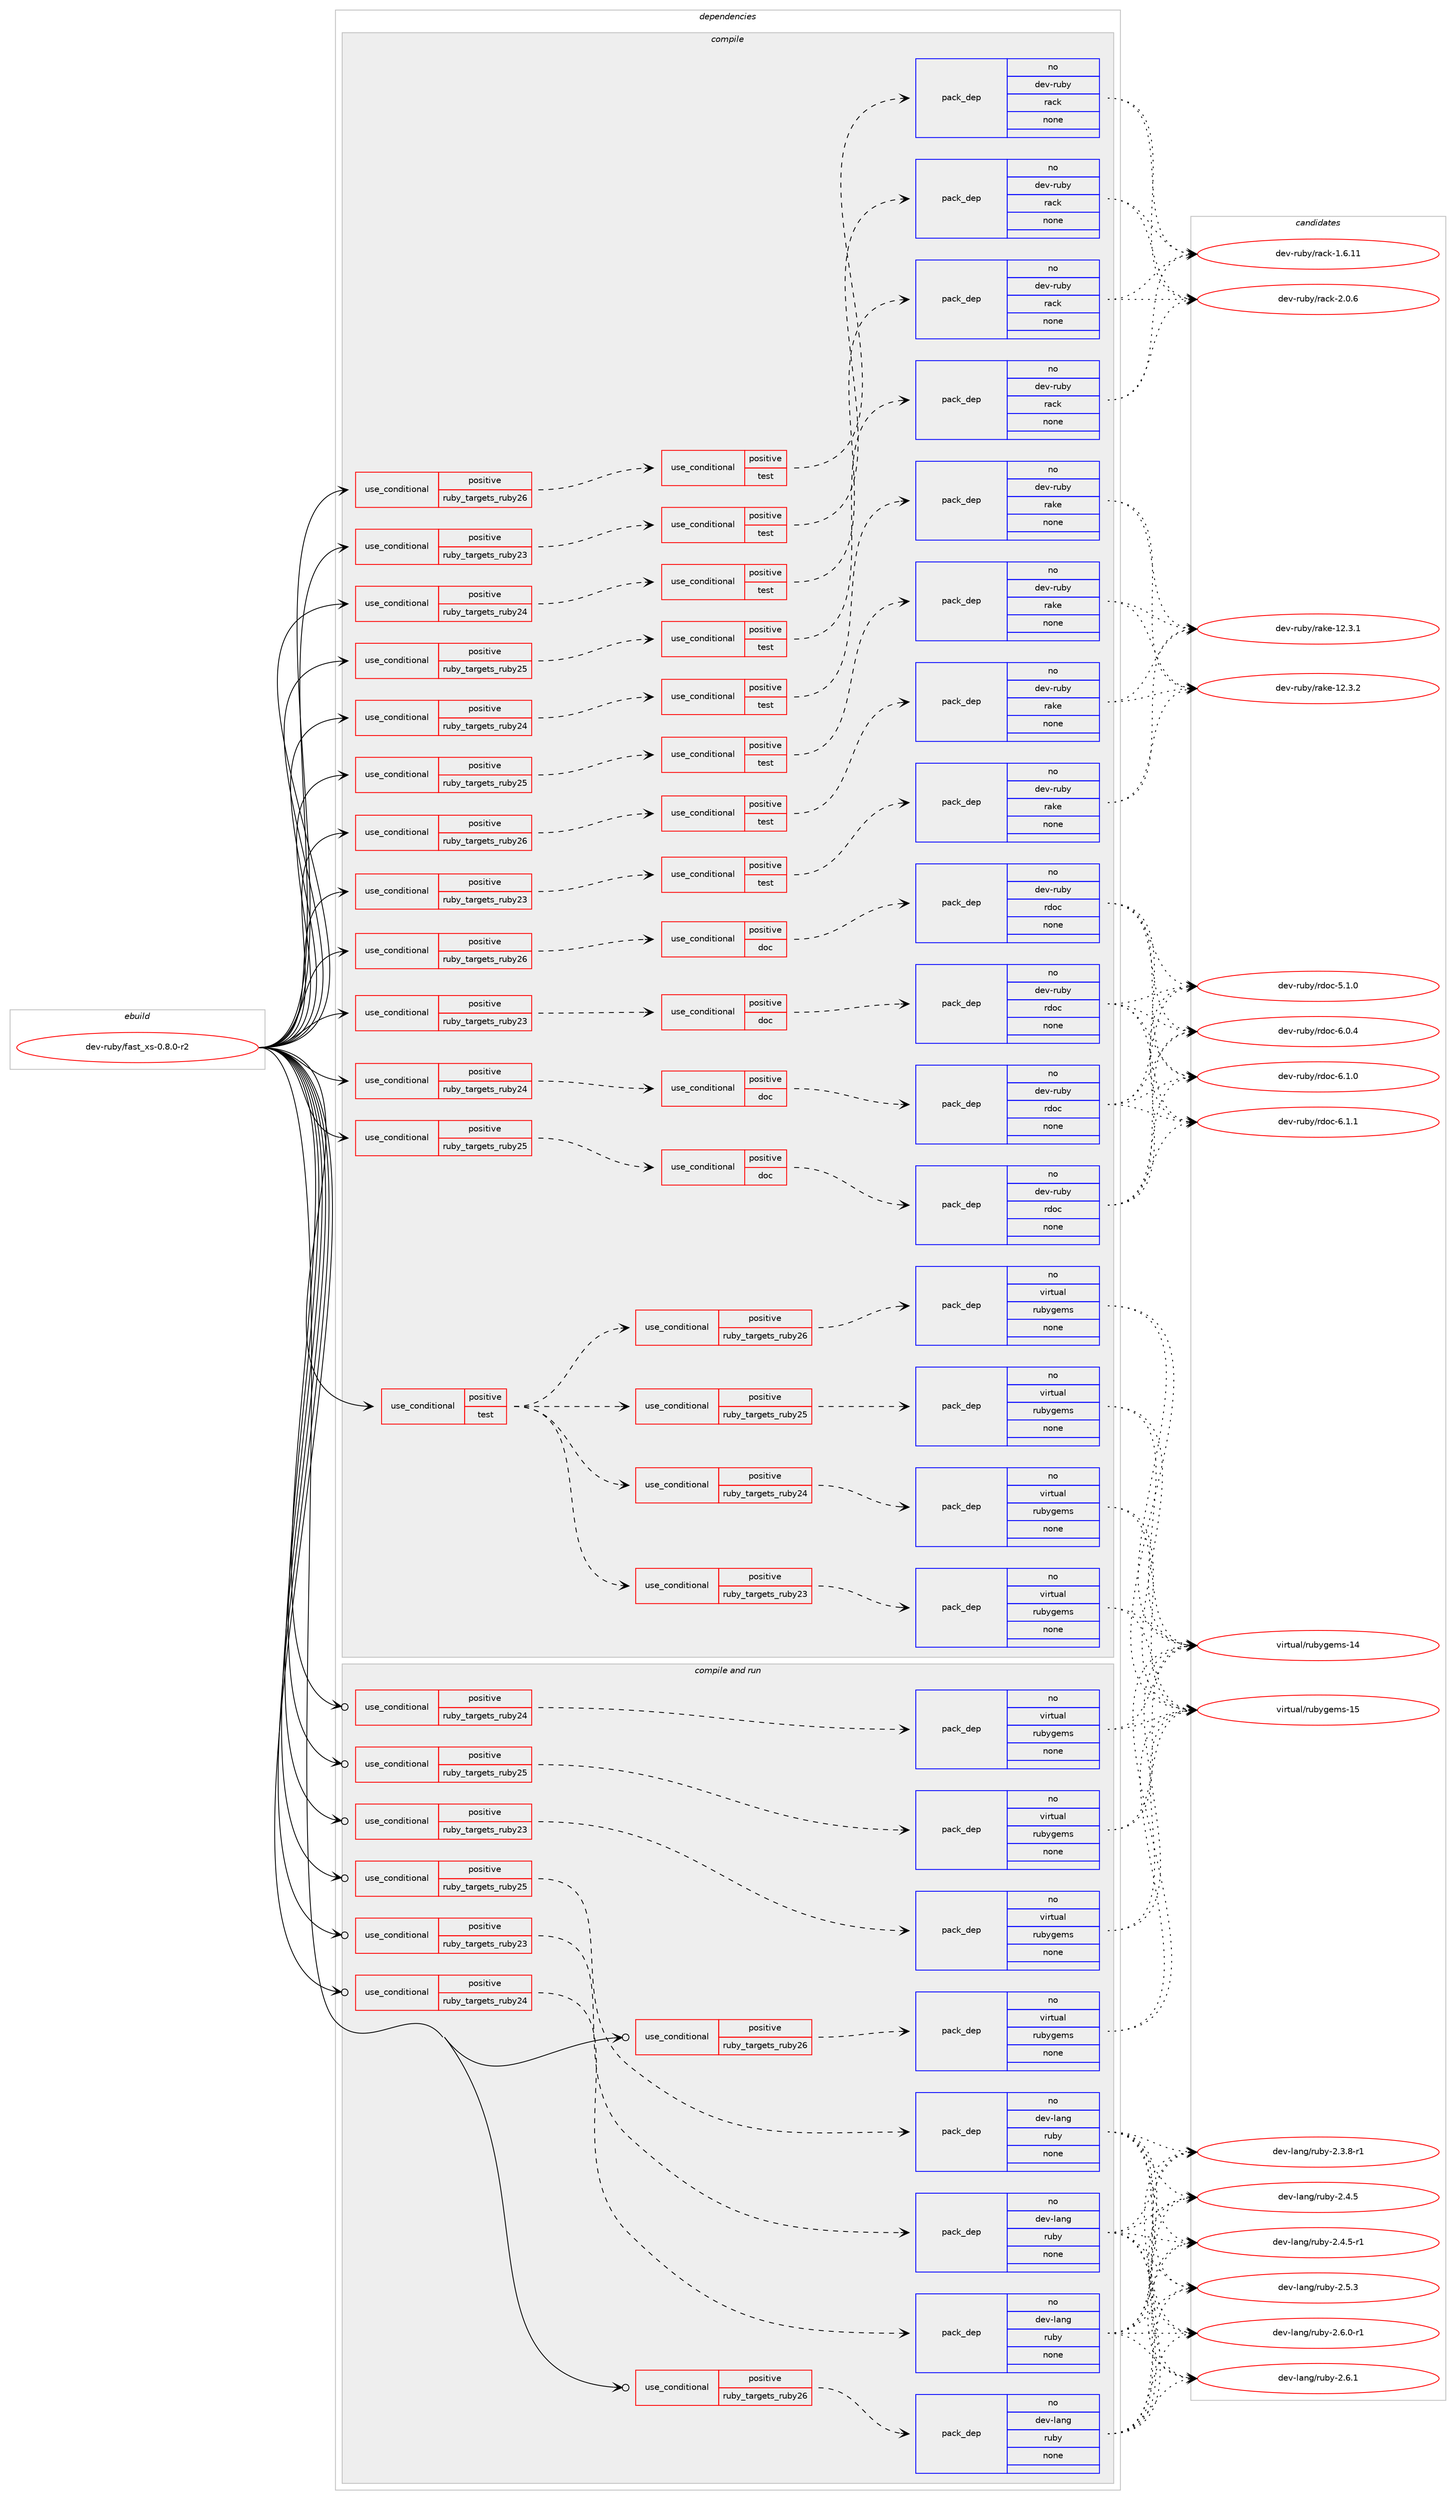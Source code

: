 digraph prolog {

# *************
# Graph options
# *************

newrank=true;
concentrate=true;
compound=true;
graph [rankdir=LR,fontname=Helvetica,fontsize=10,ranksep=1.5];#, ranksep=2.5, nodesep=0.2];
edge  [arrowhead=vee];
node  [fontname=Helvetica,fontsize=10];

# **********
# The ebuild
# **********

subgraph cluster_leftcol {
color=gray;
rank=same;
label=<<i>ebuild</i>>;
id [label="dev-ruby/fast_xs-0.8.0-r2", color=red, width=4, href="../dev-ruby/fast_xs-0.8.0-r2.svg"];
}

# ****************
# The dependencies
# ****************

subgraph cluster_midcol {
color=gray;
label=<<i>dependencies</i>>;
subgraph cluster_compile {
fillcolor="#eeeeee";
style=filled;
label=<<i>compile</i>>;
subgraph cond400034 {
dependency1493825 [label=<<TABLE BORDER="0" CELLBORDER="1" CELLSPACING="0" CELLPADDING="4"><TR><TD ROWSPAN="3" CELLPADDING="10">use_conditional</TD></TR><TR><TD>positive</TD></TR><TR><TD>ruby_targets_ruby23</TD></TR></TABLE>>, shape=none, color=red];
subgraph cond400035 {
dependency1493826 [label=<<TABLE BORDER="0" CELLBORDER="1" CELLSPACING="0" CELLPADDING="4"><TR><TD ROWSPAN="3" CELLPADDING="10">use_conditional</TD></TR><TR><TD>positive</TD></TR><TR><TD>doc</TD></TR></TABLE>>, shape=none, color=red];
subgraph pack1070346 {
dependency1493827 [label=<<TABLE BORDER="0" CELLBORDER="1" CELLSPACING="0" CELLPADDING="4" WIDTH="220"><TR><TD ROWSPAN="6" CELLPADDING="30">pack_dep</TD></TR><TR><TD WIDTH="110">no</TD></TR><TR><TD>dev-ruby</TD></TR><TR><TD>rdoc</TD></TR><TR><TD>none</TD></TR><TR><TD></TD></TR></TABLE>>, shape=none, color=blue];
}
dependency1493826:e -> dependency1493827:w [weight=20,style="dashed",arrowhead="vee"];
}
dependency1493825:e -> dependency1493826:w [weight=20,style="dashed",arrowhead="vee"];
}
id:e -> dependency1493825:w [weight=20,style="solid",arrowhead="vee"];
subgraph cond400036 {
dependency1493828 [label=<<TABLE BORDER="0" CELLBORDER="1" CELLSPACING="0" CELLPADDING="4"><TR><TD ROWSPAN="3" CELLPADDING="10">use_conditional</TD></TR><TR><TD>positive</TD></TR><TR><TD>ruby_targets_ruby23</TD></TR></TABLE>>, shape=none, color=red];
subgraph cond400037 {
dependency1493829 [label=<<TABLE BORDER="0" CELLBORDER="1" CELLSPACING="0" CELLPADDING="4"><TR><TD ROWSPAN="3" CELLPADDING="10">use_conditional</TD></TR><TR><TD>positive</TD></TR><TR><TD>test</TD></TR></TABLE>>, shape=none, color=red];
subgraph pack1070347 {
dependency1493830 [label=<<TABLE BORDER="0" CELLBORDER="1" CELLSPACING="0" CELLPADDING="4" WIDTH="220"><TR><TD ROWSPAN="6" CELLPADDING="30">pack_dep</TD></TR><TR><TD WIDTH="110">no</TD></TR><TR><TD>dev-ruby</TD></TR><TR><TD>rack</TD></TR><TR><TD>none</TD></TR><TR><TD></TD></TR></TABLE>>, shape=none, color=blue];
}
dependency1493829:e -> dependency1493830:w [weight=20,style="dashed",arrowhead="vee"];
}
dependency1493828:e -> dependency1493829:w [weight=20,style="dashed",arrowhead="vee"];
}
id:e -> dependency1493828:w [weight=20,style="solid",arrowhead="vee"];
subgraph cond400038 {
dependency1493831 [label=<<TABLE BORDER="0" CELLBORDER="1" CELLSPACING="0" CELLPADDING="4"><TR><TD ROWSPAN="3" CELLPADDING="10">use_conditional</TD></TR><TR><TD>positive</TD></TR><TR><TD>ruby_targets_ruby23</TD></TR></TABLE>>, shape=none, color=red];
subgraph cond400039 {
dependency1493832 [label=<<TABLE BORDER="0" CELLBORDER="1" CELLSPACING="0" CELLPADDING="4"><TR><TD ROWSPAN="3" CELLPADDING="10">use_conditional</TD></TR><TR><TD>positive</TD></TR><TR><TD>test</TD></TR></TABLE>>, shape=none, color=red];
subgraph pack1070348 {
dependency1493833 [label=<<TABLE BORDER="0" CELLBORDER="1" CELLSPACING="0" CELLPADDING="4" WIDTH="220"><TR><TD ROWSPAN="6" CELLPADDING="30">pack_dep</TD></TR><TR><TD WIDTH="110">no</TD></TR><TR><TD>dev-ruby</TD></TR><TR><TD>rake</TD></TR><TR><TD>none</TD></TR><TR><TD></TD></TR></TABLE>>, shape=none, color=blue];
}
dependency1493832:e -> dependency1493833:w [weight=20,style="dashed",arrowhead="vee"];
}
dependency1493831:e -> dependency1493832:w [weight=20,style="dashed",arrowhead="vee"];
}
id:e -> dependency1493831:w [weight=20,style="solid",arrowhead="vee"];
subgraph cond400040 {
dependency1493834 [label=<<TABLE BORDER="0" CELLBORDER="1" CELLSPACING="0" CELLPADDING="4"><TR><TD ROWSPAN="3" CELLPADDING="10">use_conditional</TD></TR><TR><TD>positive</TD></TR><TR><TD>ruby_targets_ruby24</TD></TR></TABLE>>, shape=none, color=red];
subgraph cond400041 {
dependency1493835 [label=<<TABLE BORDER="0" CELLBORDER="1" CELLSPACING="0" CELLPADDING="4"><TR><TD ROWSPAN="3" CELLPADDING="10">use_conditional</TD></TR><TR><TD>positive</TD></TR><TR><TD>doc</TD></TR></TABLE>>, shape=none, color=red];
subgraph pack1070349 {
dependency1493836 [label=<<TABLE BORDER="0" CELLBORDER="1" CELLSPACING="0" CELLPADDING="4" WIDTH="220"><TR><TD ROWSPAN="6" CELLPADDING="30">pack_dep</TD></TR><TR><TD WIDTH="110">no</TD></TR><TR><TD>dev-ruby</TD></TR><TR><TD>rdoc</TD></TR><TR><TD>none</TD></TR><TR><TD></TD></TR></TABLE>>, shape=none, color=blue];
}
dependency1493835:e -> dependency1493836:w [weight=20,style="dashed",arrowhead="vee"];
}
dependency1493834:e -> dependency1493835:w [weight=20,style="dashed",arrowhead="vee"];
}
id:e -> dependency1493834:w [weight=20,style="solid",arrowhead="vee"];
subgraph cond400042 {
dependency1493837 [label=<<TABLE BORDER="0" CELLBORDER="1" CELLSPACING="0" CELLPADDING="4"><TR><TD ROWSPAN="3" CELLPADDING="10">use_conditional</TD></TR><TR><TD>positive</TD></TR><TR><TD>ruby_targets_ruby24</TD></TR></TABLE>>, shape=none, color=red];
subgraph cond400043 {
dependency1493838 [label=<<TABLE BORDER="0" CELLBORDER="1" CELLSPACING="0" CELLPADDING="4"><TR><TD ROWSPAN="3" CELLPADDING="10">use_conditional</TD></TR><TR><TD>positive</TD></TR><TR><TD>test</TD></TR></TABLE>>, shape=none, color=red];
subgraph pack1070350 {
dependency1493839 [label=<<TABLE BORDER="0" CELLBORDER="1" CELLSPACING="0" CELLPADDING="4" WIDTH="220"><TR><TD ROWSPAN="6" CELLPADDING="30">pack_dep</TD></TR><TR><TD WIDTH="110">no</TD></TR><TR><TD>dev-ruby</TD></TR><TR><TD>rack</TD></TR><TR><TD>none</TD></TR><TR><TD></TD></TR></TABLE>>, shape=none, color=blue];
}
dependency1493838:e -> dependency1493839:w [weight=20,style="dashed",arrowhead="vee"];
}
dependency1493837:e -> dependency1493838:w [weight=20,style="dashed",arrowhead="vee"];
}
id:e -> dependency1493837:w [weight=20,style="solid",arrowhead="vee"];
subgraph cond400044 {
dependency1493840 [label=<<TABLE BORDER="0" CELLBORDER="1" CELLSPACING="0" CELLPADDING="4"><TR><TD ROWSPAN="3" CELLPADDING="10">use_conditional</TD></TR><TR><TD>positive</TD></TR><TR><TD>ruby_targets_ruby24</TD></TR></TABLE>>, shape=none, color=red];
subgraph cond400045 {
dependency1493841 [label=<<TABLE BORDER="0" CELLBORDER="1" CELLSPACING="0" CELLPADDING="4"><TR><TD ROWSPAN="3" CELLPADDING="10">use_conditional</TD></TR><TR><TD>positive</TD></TR><TR><TD>test</TD></TR></TABLE>>, shape=none, color=red];
subgraph pack1070351 {
dependency1493842 [label=<<TABLE BORDER="0" CELLBORDER="1" CELLSPACING="0" CELLPADDING="4" WIDTH="220"><TR><TD ROWSPAN="6" CELLPADDING="30">pack_dep</TD></TR><TR><TD WIDTH="110">no</TD></TR><TR><TD>dev-ruby</TD></TR><TR><TD>rake</TD></TR><TR><TD>none</TD></TR><TR><TD></TD></TR></TABLE>>, shape=none, color=blue];
}
dependency1493841:e -> dependency1493842:w [weight=20,style="dashed",arrowhead="vee"];
}
dependency1493840:e -> dependency1493841:w [weight=20,style="dashed",arrowhead="vee"];
}
id:e -> dependency1493840:w [weight=20,style="solid",arrowhead="vee"];
subgraph cond400046 {
dependency1493843 [label=<<TABLE BORDER="0" CELLBORDER="1" CELLSPACING="0" CELLPADDING="4"><TR><TD ROWSPAN="3" CELLPADDING="10">use_conditional</TD></TR><TR><TD>positive</TD></TR><TR><TD>ruby_targets_ruby25</TD></TR></TABLE>>, shape=none, color=red];
subgraph cond400047 {
dependency1493844 [label=<<TABLE BORDER="0" CELLBORDER="1" CELLSPACING="0" CELLPADDING="4"><TR><TD ROWSPAN="3" CELLPADDING="10">use_conditional</TD></TR><TR><TD>positive</TD></TR><TR><TD>doc</TD></TR></TABLE>>, shape=none, color=red];
subgraph pack1070352 {
dependency1493845 [label=<<TABLE BORDER="0" CELLBORDER="1" CELLSPACING="0" CELLPADDING="4" WIDTH="220"><TR><TD ROWSPAN="6" CELLPADDING="30">pack_dep</TD></TR><TR><TD WIDTH="110">no</TD></TR><TR><TD>dev-ruby</TD></TR><TR><TD>rdoc</TD></TR><TR><TD>none</TD></TR><TR><TD></TD></TR></TABLE>>, shape=none, color=blue];
}
dependency1493844:e -> dependency1493845:w [weight=20,style="dashed",arrowhead="vee"];
}
dependency1493843:e -> dependency1493844:w [weight=20,style="dashed",arrowhead="vee"];
}
id:e -> dependency1493843:w [weight=20,style="solid",arrowhead="vee"];
subgraph cond400048 {
dependency1493846 [label=<<TABLE BORDER="0" CELLBORDER="1" CELLSPACING="0" CELLPADDING="4"><TR><TD ROWSPAN="3" CELLPADDING="10">use_conditional</TD></TR><TR><TD>positive</TD></TR><TR><TD>ruby_targets_ruby25</TD></TR></TABLE>>, shape=none, color=red];
subgraph cond400049 {
dependency1493847 [label=<<TABLE BORDER="0" CELLBORDER="1" CELLSPACING="0" CELLPADDING="4"><TR><TD ROWSPAN="3" CELLPADDING="10">use_conditional</TD></TR><TR><TD>positive</TD></TR><TR><TD>test</TD></TR></TABLE>>, shape=none, color=red];
subgraph pack1070353 {
dependency1493848 [label=<<TABLE BORDER="0" CELLBORDER="1" CELLSPACING="0" CELLPADDING="4" WIDTH="220"><TR><TD ROWSPAN="6" CELLPADDING="30">pack_dep</TD></TR><TR><TD WIDTH="110">no</TD></TR><TR><TD>dev-ruby</TD></TR><TR><TD>rack</TD></TR><TR><TD>none</TD></TR><TR><TD></TD></TR></TABLE>>, shape=none, color=blue];
}
dependency1493847:e -> dependency1493848:w [weight=20,style="dashed",arrowhead="vee"];
}
dependency1493846:e -> dependency1493847:w [weight=20,style="dashed",arrowhead="vee"];
}
id:e -> dependency1493846:w [weight=20,style="solid",arrowhead="vee"];
subgraph cond400050 {
dependency1493849 [label=<<TABLE BORDER="0" CELLBORDER="1" CELLSPACING="0" CELLPADDING="4"><TR><TD ROWSPAN="3" CELLPADDING="10">use_conditional</TD></TR><TR><TD>positive</TD></TR><TR><TD>ruby_targets_ruby25</TD></TR></TABLE>>, shape=none, color=red];
subgraph cond400051 {
dependency1493850 [label=<<TABLE BORDER="0" CELLBORDER="1" CELLSPACING="0" CELLPADDING="4"><TR><TD ROWSPAN="3" CELLPADDING="10">use_conditional</TD></TR><TR><TD>positive</TD></TR><TR><TD>test</TD></TR></TABLE>>, shape=none, color=red];
subgraph pack1070354 {
dependency1493851 [label=<<TABLE BORDER="0" CELLBORDER="1" CELLSPACING="0" CELLPADDING="4" WIDTH="220"><TR><TD ROWSPAN="6" CELLPADDING="30">pack_dep</TD></TR><TR><TD WIDTH="110">no</TD></TR><TR><TD>dev-ruby</TD></TR><TR><TD>rake</TD></TR><TR><TD>none</TD></TR><TR><TD></TD></TR></TABLE>>, shape=none, color=blue];
}
dependency1493850:e -> dependency1493851:w [weight=20,style="dashed",arrowhead="vee"];
}
dependency1493849:e -> dependency1493850:w [weight=20,style="dashed",arrowhead="vee"];
}
id:e -> dependency1493849:w [weight=20,style="solid",arrowhead="vee"];
subgraph cond400052 {
dependency1493852 [label=<<TABLE BORDER="0" CELLBORDER="1" CELLSPACING="0" CELLPADDING="4"><TR><TD ROWSPAN="3" CELLPADDING="10">use_conditional</TD></TR><TR><TD>positive</TD></TR><TR><TD>ruby_targets_ruby26</TD></TR></TABLE>>, shape=none, color=red];
subgraph cond400053 {
dependency1493853 [label=<<TABLE BORDER="0" CELLBORDER="1" CELLSPACING="0" CELLPADDING="4"><TR><TD ROWSPAN="3" CELLPADDING="10">use_conditional</TD></TR><TR><TD>positive</TD></TR><TR><TD>doc</TD></TR></TABLE>>, shape=none, color=red];
subgraph pack1070355 {
dependency1493854 [label=<<TABLE BORDER="0" CELLBORDER="1" CELLSPACING="0" CELLPADDING="4" WIDTH="220"><TR><TD ROWSPAN="6" CELLPADDING="30">pack_dep</TD></TR><TR><TD WIDTH="110">no</TD></TR><TR><TD>dev-ruby</TD></TR><TR><TD>rdoc</TD></TR><TR><TD>none</TD></TR><TR><TD></TD></TR></TABLE>>, shape=none, color=blue];
}
dependency1493853:e -> dependency1493854:w [weight=20,style="dashed",arrowhead="vee"];
}
dependency1493852:e -> dependency1493853:w [weight=20,style="dashed",arrowhead="vee"];
}
id:e -> dependency1493852:w [weight=20,style="solid",arrowhead="vee"];
subgraph cond400054 {
dependency1493855 [label=<<TABLE BORDER="0" CELLBORDER="1" CELLSPACING="0" CELLPADDING="4"><TR><TD ROWSPAN="3" CELLPADDING="10">use_conditional</TD></TR><TR><TD>positive</TD></TR><TR><TD>ruby_targets_ruby26</TD></TR></TABLE>>, shape=none, color=red];
subgraph cond400055 {
dependency1493856 [label=<<TABLE BORDER="0" CELLBORDER="1" CELLSPACING="0" CELLPADDING="4"><TR><TD ROWSPAN="3" CELLPADDING="10">use_conditional</TD></TR><TR><TD>positive</TD></TR><TR><TD>test</TD></TR></TABLE>>, shape=none, color=red];
subgraph pack1070356 {
dependency1493857 [label=<<TABLE BORDER="0" CELLBORDER="1" CELLSPACING="0" CELLPADDING="4" WIDTH="220"><TR><TD ROWSPAN="6" CELLPADDING="30">pack_dep</TD></TR><TR><TD WIDTH="110">no</TD></TR><TR><TD>dev-ruby</TD></TR><TR><TD>rack</TD></TR><TR><TD>none</TD></TR><TR><TD></TD></TR></TABLE>>, shape=none, color=blue];
}
dependency1493856:e -> dependency1493857:w [weight=20,style="dashed",arrowhead="vee"];
}
dependency1493855:e -> dependency1493856:w [weight=20,style="dashed",arrowhead="vee"];
}
id:e -> dependency1493855:w [weight=20,style="solid",arrowhead="vee"];
subgraph cond400056 {
dependency1493858 [label=<<TABLE BORDER="0" CELLBORDER="1" CELLSPACING="0" CELLPADDING="4"><TR><TD ROWSPAN="3" CELLPADDING="10">use_conditional</TD></TR><TR><TD>positive</TD></TR><TR><TD>ruby_targets_ruby26</TD></TR></TABLE>>, shape=none, color=red];
subgraph cond400057 {
dependency1493859 [label=<<TABLE BORDER="0" CELLBORDER="1" CELLSPACING="0" CELLPADDING="4"><TR><TD ROWSPAN="3" CELLPADDING="10">use_conditional</TD></TR><TR><TD>positive</TD></TR><TR><TD>test</TD></TR></TABLE>>, shape=none, color=red];
subgraph pack1070357 {
dependency1493860 [label=<<TABLE BORDER="0" CELLBORDER="1" CELLSPACING="0" CELLPADDING="4" WIDTH="220"><TR><TD ROWSPAN="6" CELLPADDING="30">pack_dep</TD></TR><TR><TD WIDTH="110">no</TD></TR><TR><TD>dev-ruby</TD></TR><TR><TD>rake</TD></TR><TR><TD>none</TD></TR><TR><TD></TD></TR></TABLE>>, shape=none, color=blue];
}
dependency1493859:e -> dependency1493860:w [weight=20,style="dashed",arrowhead="vee"];
}
dependency1493858:e -> dependency1493859:w [weight=20,style="dashed",arrowhead="vee"];
}
id:e -> dependency1493858:w [weight=20,style="solid",arrowhead="vee"];
subgraph cond400058 {
dependency1493861 [label=<<TABLE BORDER="0" CELLBORDER="1" CELLSPACING="0" CELLPADDING="4"><TR><TD ROWSPAN="3" CELLPADDING="10">use_conditional</TD></TR><TR><TD>positive</TD></TR><TR><TD>test</TD></TR></TABLE>>, shape=none, color=red];
subgraph cond400059 {
dependency1493862 [label=<<TABLE BORDER="0" CELLBORDER="1" CELLSPACING="0" CELLPADDING="4"><TR><TD ROWSPAN="3" CELLPADDING="10">use_conditional</TD></TR><TR><TD>positive</TD></TR><TR><TD>ruby_targets_ruby23</TD></TR></TABLE>>, shape=none, color=red];
subgraph pack1070358 {
dependency1493863 [label=<<TABLE BORDER="0" CELLBORDER="1" CELLSPACING="0" CELLPADDING="4" WIDTH="220"><TR><TD ROWSPAN="6" CELLPADDING="30">pack_dep</TD></TR><TR><TD WIDTH="110">no</TD></TR><TR><TD>virtual</TD></TR><TR><TD>rubygems</TD></TR><TR><TD>none</TD></TR><TR><TD></TD></TR></TABLE>>, shape=none, color=blue];
}
dependency1493862:e -> dependency1493863:w [weight=20,style="dashed",arrowhead="vee"];
}
dependency1493861:e -> dependency1493862:w [weight=20,style="dashed",arrowhead="vee"];
subgraph cond400060 {
dependency1493864 [label=<<TABLE BORDER="0" CELLBORDER="1" CELLSPACING="0" CELLPADDING="4"><TR><TD ROWSPAN="3" CELLPADDING="10">use_conditional</TD></TR><TR><TD>positive</TD></TR><TR><TD>ruby_targets_ruby24</TD></TR></TABLE>>, shape=none, color=red];
subgraph pack1070359 {
dependency1493865 [label=<<TABLE BORDER="0" CELLBORDER="1" CELLSPACING="0" CELLPADDING="4" WIDTH="220"><TR><TD ROWSPAN="6" CELLPADDING="30">pack_dep</TD></TR><TR><TD WIDTH="110">no</TD></TR><TR><TD>virtual</TD></TR><TR><TD>rubygems</TD></TR><TR><TD>none</TD></TR><TR><TD></TD></TR></TABLE>>, shape=none, color=blue];
}
dependency1493864:e -> dependency1493865:w [weight=20,style="dashed",arrowhead="vee"];
}
dependency1493861:e -> dependency1493864:w [weight=20,style="dashed",arrowhead="vee"];
subgraph cond400061 {
dependency1493866 [label=<<TABLE BORDER="0" CELLBORDER="1" CELLSPACING="0" CELLPADDING="4"><TR><TD ROWSPAN="3" CELLPADDING="10">use_conditional</TD></TR><TR><TD>positive</TD></TR><TR><TD>ruby_targets_ruby25</TD></TR></TABLE>>, shape=none, color=red];
subgraph pack1070360 {
dependency1493867 [label=<<TABLE BORDER="0" CELLBORDER="1" CELLSPACING="0" CELLPADDING="4" WIDTH="220"><TR><TD ROWSPAN="6" CELLPADDING="30">pack_dep</TD></TR><TR><TD WIDTH="110">no</TD></TR><TR><TD>virtual</TD></TR><TR><TD>rubygems</TD></TR><TR><TD>none</TD></TR><TR><TD></TD></TR></TABLE>>, shape=none, color=blue];
}
dependency1493866:e -> dependency1493867:w [weight=20,style="dashed",arrowhead="vee"];
}
dependency1493861:e -> dependency1493866:w [weight=20,style="dashed",arrowhead="vee"];
subgraph cond400062 {
dependency1493868 [label=<<TABLE BORDER="0" CELLBORDER="1" CELLSPACING="0" CELLPADDING="4"><TR><TD ROWSPAN="3" CELLPADDING="10">use_conditional</TD></TR><TR><TD>positive</TD></TR><TR><TD>ruby_targets_ruby26</TD></TR></TABLE>>, shape=none, color=red];
subgraph pack1070361 {
dependency1493869 [label=<<TABLE BORDER="0" CELLBORDER="1" CELLSPACING="0" CELLPADDING="4" WIDTH="220"><TR><TD ROWSPAN="6" CELLPADDING="30">pack_dep</TD></TR><TR><TD WIDTH="110">no</TD></TR><TR><TD>virtual</TD></TR><TR><TD>rubygems</TD></TR><TR><TD>none</TD></TR><TR><TD></TD></TR></TABLE>>, shape=none, color=blue];
}
dependency1493868:e -> dependency1493869:w [weight=20,style="dashed",arrowhead="vee"];
}
dependency1493861:e -> dependency1493868:w [weight=20,style="dashed",arrowhead="vee"];
}
id:e -> dependency1493861:w [weight=20,style="solid",arrowhead="vee"];
}
subgraph cluster_compileandrun {
fillcolor="#eeeeee";
style=filled;
label=<<i>compile and run</i>>;
subgraph cond400063 {
dependency1493870 [label=<<TABLE BORDER="0" CELLBORDER="1" CELLSPACING="0" CELLPADDING="4"><TR><TD ROWSPAN="3" CELLPADDING="10">use_conditional</TD></TR><TR><TD>positive</TD></TR><TR><TD>ruby_targets_ruby23</TD></TR></TABLE>>, shape=none, color=red];
subgraph pack1070362 {
dependency1493871 [label=<<TABLE BORDER="0" CELLBORDER="1" CELLSPACING="0" CELLPADDING="4" WIDTH="220"><TR><TD ROWSPAN="6" CELLPADDING="30">pack_dep</TD></TR><TR><TD WIDTH="110">no</TD></TR><TR><TD>dev-lang</TD></TR><TR><TD>ruby</TD></TR><TR><TD>none</TD></TR><TR><TD></TD></TR></TABLE>>, shape=none, color=blue];
}
dependency1493870:e -> dependency1493871:w [weight=20,style="dashed",arrowhead="vee"];
}
id:e -> dependency1493870:w [weight=20,style="solid",arrowhead="odotvee"];
subgraph cond400064 {
dependency1493872 [label=<<TABLE BORDER="0" CELLBORDER="1" CELLSPACING="0" CELLPADDING="4"><TR><TD ROWSPAN="3" CELLPADDING="10">use_conditional</TD></TR><TR><TD>positive</TD></TR><TR><TD>ruby_targets_ruby23</TD></TR></TABLE>>, shape=none, color=red];
subgraph pack1070363 {
dependency1493873 [label=<<TABLE BORDER="0" CELLBORDER="1" CELLSPACING="0" CELLPADDING="4" WIDTH="220"><TR><TD ROWSPAN="6" CELLPADDING="30">pack_dep</TD></TR><TR><TD WIDTH="110">no</TD></TR><TR><TD>virtual</TD></TR><TR><TD>rubygems</TD></TR><TR><TD>none</TD></TR><TR><TD></TD></TR></TABLE>>, shape=none, color=blue];
}
dependency1493872:e -> dependency1493873:w [weight=20,style="dashed",arrowhead="vee"];
}
id:e -> dependency1493872:w [weight=20,style="solid",arrowhead="odotvee"];
subgraph cond400065 {
dependency1493874 [label=<<TABLE BORDER="0" CELLBORDER="1" CELLSPACING="0" CELLPADDING="4"><TR><TD ROWSPAN="3" CELLPADDING="10">use_conditional</TD></TR><TR><TD>positive</TD></TR><TR><TD>ruby_targets_ruby24</TD></TR></TABLE>>, shape=none, color=red];
subgraph pack1070364 {
dependency1493875 [label=<<TABLE BORDER="0" CELLBORDER="1" CELLSPACING="0" CELLPADDING="4" WIDTH="220"><TR><TD ROWSPAN="6" CELLPADDING="30">pack_dep</TD></TR><TR><TD WIDTH="110">no</TD></TR><TR><TD>dev-lang</TD></TR><TR><TD>ruby</TD></TR><TR><TD>none</TD></TR><TR><TD></TD></TR></TABLE>>, shape=none, color=blue];
}
dependency1493874:e -> dependency1493875:w [weight=20,style="dashed",arrowhead="vee"];
}
id:e -> dependency1493874:w [weight=20,style="solid",arrowhead="odotvee"];
subgraph cond400066 {
dependency1493876 [label=<<TABLE BORDER="0" CELLBORDER="1" CELLSPACING="0" CELLPADDING="4"><TR><TD ROWSPAN="3" CELLPADDING="10">use_conditional</TD></TR><TR><TD>positive</TD></TR><TR><TD>ruby_targets_ruby24</TD></TR></TABLE>>, shape=none, color=red];
subgraph pack1070365 {
dependency1493877 [label=<<TABLE BORDER="0" CELLBORDER="1" CELLSPACING="0" CELLPADDING="4" WIDTH="220"><TR><TD ROWSPAN="6" CELLPADDING="30">pack_dep</TD></TR><TR><TD WIDTH="110">no</TD></TR><TR><TD>virtual</TD></TR><TR><TD>rubygems</TD></TR><TR><TD>none</TD></TR><TR><TD></TD></TR></TABLE>>, shape=none, color=blue];
}
dependency1493876:e -> dependency1493877:w [weight=20,style="dashed",arrowhead="vee"];
}
id:e -> dependency1493876:w [weight=20,style="solid",arrowhead="odotvee"];
subgraph cond400067 {
dependency1493878 [label=<<TABLE BORDER="0" CELLBORDER="1" CELLSPACING="0" CELLPADDING="4"><TR><TD ROWSPAN="3" CELLPADDING="10">use_conditional</TD></TR><TR><TD>positive</TD></TR><TR><TD>ruby_targets_ruby25</TD></TR></TABLE>>, shape=none, color=red];
subgraph pack1070366 {
dependency1493879 [label=<<TABLE BORDER="0" CELLBORDER="1" CELLSPACING="0" CELLPADDING="4" WIDTH="220"><TR><TD ROWSPAN="6" CELLPADDING="30">pack_dep</TD></TR><TR><TD WIDTH="110">no</TD></TR><TR><TD>dev-lang</TD></TR><TR><TD>ruby</TD></TR><TR><TD>none</TD></TR><TR><TD></TD></TR></TABLE>>, shape=none, color=blue];
}
dependency1493878:e -> dependency1493879:w [weight=20,style="dashed",arrowhead="vee"];
}
id:e -> dependency1493878:w [weight=20,style="solid",arrowhead="odotvee"];
subgraph cond400068 {
dependency1493880 [label=<<TABLE BORDER="0" CELLBORDER="1" CELLSPACING="0" CELLPADDING="4"><TR><TD ROWSPAN="3" CELLPADDING="10">use_conditional</TD></TR><TR><TD>positive</TD></TR><TR><TD>ruby_targets_ruby25</TD></TR></TABLE>>, shape=none, color=red];
subgraph pack1070367 {
dependency1493881 [label=<<TABLE BORDER="0" CELLBORDER="1" CELLSPACING="0" CELLPADDING="4" WIDTH="220"><TR><TD ROWSPAN="6" CELLPADDING="30">pack_dep</TD></TR><TR><TD WIDTH="110">no</TD></TR><TR><TD>virtual</TD></TR><TR><TD>rubygems</TD></TR><TR><TD>none</TD></TR><TR><TD></TD></TR></TABLE>>, shape=none, color=blue];
}
dependency1493880:e -> dependency1493881:w [weight=20,style="dashed",arrowhead="vee"];
}
id:e -> dependency1493880:w [weight=20,style="solid",arrowhead="odotvee"];
subgraph cond400069 {
dependency1493882 [label=<<TABLE BORDER="0" CELLBORDER="1" CELLSPACING="0" CELLPADDING="4"><TR><TD ROWSPAN="3" CELLPADDING="10">use_conditional</TD></TR><TR><TD>positive</TD></TR><TR><TD>ruby_targets_ruby26</TD></TR></TABLE>>, shape=none, color=red];
subgraph pack1070368 {
dependency1493883 [label=<<TABLE BORDER="0" CELLBORDER="1" CELLSPACING="0" CELLPADDING="4" WIDTH="220"><TR><TD ROWSPAN="6" CELLPADDING="30">pack_dep</TD></TR><TR><TD WIDTH="110">no</TD></TR><TR><TD>dev-lang</TD></TR><TR><TD>ruby</TD></TR><TR><TD>none</TD></TR><TR><TD></TD></TR></TABLE>>, shape=none, color=blue];
}
dependency1493882:e -> dependency1493883:w [weight=20,style="dashed",arrowhead="vee"];
}
id:e -> dependency1493882:w [weight=20,style="solid",arrowhead="odotvee"];
subgraph cond400070 {
dependency1493884 [label=<<TABLE BORDER="0" CELLBORDER="1" CELLSPACING="0" CELLPADDING="4"><TR><TD ROWSPAN="3" CELLPADDING="10">use_conditional</TD></TR><TR><TD>positive</TD></TR><TR><TD>ruby_targets_ruby26</TD></TR></TABLE>>, shape=none, color=red];
subgraph pack1070369 {
dependency1493885 [label=<<TABLE BORDER="0" CELLBORDER="1" CELLSPACING="0" CELLPADDING="4" WIDTH="220"><TR><TD ROWSPAN="6" CELLPADDING="30">pack_dep</TD></TR><TR><TD WIDTH="110">no</TD></TR><TR><TD>virtual</TD></TR><TR><TD>rubygems</TD></TR><TR><TD>none</TD></TR><TR><TD></TD></TR></TABLE>>, shape=none, color=blue];
}
dependency1493884:e -> dependency1493885:w [weight=20,style="dashed",arrowhead="vee"];
}
id:e -> dependency1493884:w [weight=20,style="solid",arrowhead="odotvee"];
}
subgraph cluster_run {
fillcolor="#eeeeee";
style=filled;
label=<<i>run</i>>;
}
}

# **************
# The candidates
# **************

subgraph cluster_choices {
rank=same;
color=gray;
label=<<i>candidates</i>>;

subgraph choice1070346 {
color=black;
nodesep=1;
choice10010111845114117981214711410011199455346494648 [label="dev-ruby/rdoc-5.1.0", color=red, width=4,href="../dev-ruby/rdoc-5.1.0.svg"];
choice10010111845114117981214711410011199455446484652 [label="dev-ruby/rdoc-6.0.4", color=red, width=4,href="../dev-ruby/rdoc-6.0.4.svg"];
choice10010111845114117981214711410011199455446494648 [label="dev-ruby/rdoc-6.1.0", color=red, width=4,href="../dev-ruby/rdoc-6.1.0.svg"];
choice10010111845114117981214711410011199455446494649 [label="dev-ruby/rdoc-6.1.1", color=red, width=4,href="../dev-ruby/rdoc-6.1.1.svg"];
dependency1493827:e -> choice10010111845114117981214711410011199455346494648:w [style=dotted,weight="100"];
dependency1493827:e -> choice10010111845114117981214711410011199455446484652:w [style=dotted,weight="100"];
dependency1493827:e -> choice10010111845114117981214711410011199455446494648:w [style=dotted,weight="100"];
dependency1493827:e -> choice10010111845114117981214711410011199455446494649:w [style=dotted,weight="100"];
}
subgraph choice1070347 {
color=black;
nodesep=1;
choice100101118451141179812147114979910745494654464949 [label="dev-ruby/rack-1.6.11", color=red, width=4,href="../dev-ruby/rack-1.6.11.svg"];
choice1001011184511411798121471149799107455046484654 [label="dev-ruby/rack-2.0.6", color=red, width=4,href="../dev-ruby/rack-2.0.6.svg"];
dependency1493830:e -> choice100101118451141179812147114979910745494654464949:w [style=dotted,weight="100"];
dependency1493830:e -> choice1001011184511411798121471149799107455046484654:w [style=dotted,weight="100"];
}
subgraph choice1070348 {
color=black;
nodesep=1;
choice1001011184511411798121471149710710145495046514649 [label="dev-ruby/rake-12.3.1", color=red, width=4,href="../dev-ruby/rake-12.3.1.svg"];
choice1001011184511411798121471149710710145495046514650 [label="dev-ruby/rake-12.3.2", color=red, width=4,href="../dev-ruby/rake-12.3.2.svg"];
dependency1493833:e -> choice1001011184511411798121471149710710145495046514649:w [style=dotted,weight="100"];
dependency1493833:e -> choice1001011184511411798121471149710710145495046514650:w [style=dotted,weight="100"];
}
subgraph choice1070349 {
color=black;
nodesep=1;
choice10010111845114117981214711410011199455346494648 [label="dev-ruby/rdoc-5.1.0", color=red, width=4,href="../dev-ruby/rdoc-5.1.0.svg"];
choice10010111845114117981214711410011199455446484652 [label="dev-ruby/rdoc-6.0.4", color=red, width=4,href="../dev-ruby/rdoc-6.0.4.svg"];
choice10010111845114117981214711410011199455446494648 [label="dev-ruby/rdoc-6.1.0", color=red, width=4,href="../dev-ruby/rdoc-6.1.0.svg"];
choice10010111845114117981214711410011199455446494649 [label="dev-ruby/rdoc-6.1.1", color=red, width=4,href="../dev-ruby/rdoc-6.1.1.svg"];
dependency1493836:e -> choice10010111845114117981214711410011199455346494648:w [style=dotted,weight="100"];
dependency1493836:e -> choice10010111845114117981214711410011199455446484652:w [style=dotted,weight="100"];
dependency1493836:e -> choice10010111845114117981214711410011199455446494648:w [style=dotted,weight="100"];
dependency1493836:e -> choice10010111845114117981214711410011199455446494649:w [style=dotted,weight="100"];
}
subgraph choice1070350 {
color=black;
nodesep=1;
choice100101118451141179812147114979910745494654464949 [label="dev-ruby/rack-1.6.11", color=red, width=4,href="../dev-ruby/rack-1.6.11.svg"];
choice1001011184511411798121471149799107455046484654 [label="dev-ruby/rack-2.0.6", color=red, width=4,href="../dev-ruby/rack-2.0.6.svg"];
dependency1493839:e -> choice100101118451141179812147114979910745494654464949:w [style=dotted,weight="100"];
dependency1493839:e -> choice1001011184511411798121471149799107455046484654:w [style=dotted,weight="100"];
}
subgraph choice1070351 {
color=black;
nodesep=1;
choice1001011184511411798121471149710710145495046514649 [label="dev-ruby/rake-12.3.1", color=red, width=4,href="../dev-ruby/rake-12.3.1.svg"];
choice1001011184511411798121471149710710145495046514650 [label="dev-ruby/rake-12.3.2", color=red, width=4,href="../dev-ruby/rake-12.3.2.svg"];
dependency1493842:e -> choice1001011184511411798121471149710710145495046514649:w [style=dotted,weight="100"];
dependency1493842:e -> choice1001011184511411798121471149710710145495046514650:w [style=dotted,weight="100"];
}
subgraph choice1070352 {
color=black;
nodesep=1;
choice10010111845114117981214711410011199455346494648 [label="dev-ruby/rdoc-5.1.0", color=red, width=4,href="../dev-ruby/rdoc-5.1.0.svg"];
choice10010111845114117981214711410011199455446484652 [label="dev-ruby/rdoc-6.0.4", color=red, width=4,href="../dev-ruby/rdoc-6.0.4.svg"];
choice10010111845114117981214711410011199455446494648 [label="dev-ruby/rdoc-6.1.0", color=red, width=4,href="../dev-ruby/rdoc-6.1.0.svg"];
choice10010111845114117981214711410011199455446494649 [label="dev-ruby/rdoc-6.1.1", color=red, width=4,href="../dev-ruby/rdoc-6.1.1.svg"];
dependency1493845:e -> choice10010111845114117981214711410011199455346494648:w [style=dotted,weight="100"];
dependency1493845:e -> choice10010111845114117981214711410011199455446484652:w [style=dotted,weight="100"];
dependency1493845:e -> choice10010111845114117981214711410011199455446494648:w [style=dotted,weight="100"];
dependency1493845:e -> choice10010111845114117981214711410011199455446494649:w [style=dotted,weight="100"];
}
subgraph choice1070353 {
color=black;
nodesep=1;
choice100101118451141179812147114979910745494654464949 [label="dev-ruby/rack-1.6.11", color=red, width=4,href="../dev-ruby/rack-1.6.11.svg"];
choice1001011184511411798121471149799107455046484654 [label="dev-ruby/rack-2.0.6", color=red, width=4,href="../dev-ruby/rack-2.0.6.svg"];
dependency1493848:e -> choice100101118451141179812147114979910745494654464949:w [style=dotted,weight="100"];
dependency1493848:e -> choice1001011184511411798121471149799107455046484654:w [style=dotted,weight="100"];
}
subgraph choice1070354 {
color=black;
nodesep=1;
choice1001011184511411798121471149710710145495046514649 [label="dev-ruby/rake-12.3.1", color=red, width=4,href="../dev-ruby/rake-12.3.1.svg"];
choice1001011184511411798121471149710710145495046514650 [label="dev-ruby/rake-12.3.2", color=red, width=4,href="../dev-ruby/rake-12.3.2.svg"];
dependency1493851:e -> choice1001011184511411798121471149710710145495046514649:w [style=dotted,weight="100"];
dependency1493851:e -> choice1001011184511411798121471149710710145495046514650:w [style=dotted,weight="100"];
}
subgraph choice1070355 {
color=black;
nodesep=1;
choice10010111845114117981214711410011199455346494648 [label="dev-ruby/rdoc-5.1.0", color=red, width=4,href="../dev-ruby/rdoc-5.1.0.svg"];
choice10010111845114117981214711410011199455446484652 [label="dev-ruby/rdoc-6.0.4", color=red, width=4,href="../dev-ruby/rdoc-6.0.4.svg"];
choice10010111845114117981214711410011199455446494648 [label="dev-ruby/rdoc-6.1.0", color=red, width=4,href="../dev-ruby/rdoc-6.1.0.svg"];
choice10010111845114117981214711410011199455446494649 [label="dev-ruby/rdoc-6.1.1", color=red, width=4,href="../dev-ruby/rdoc-6.1.1.svg"];
dependency1493854:e -> choice10010111845114117981214711410011199455346494648:w [style=dotted,weight="100"];
dependency1493854:e -> choice10010111845114117981214711410011199455446484652:w [style=dotted,weight="100"];
dependency1493854:e -> choice10010111845114117981214711410011199455446494648:w [style=dotted,weight="100"];
dependency1493854:e -> choice10010111845114117981214711410011199455446494649:w [style=dotted,weight="100"];
}
subgraph choice1070356 {
color=black;
nodesep=1;
choice100101118451141179812147114979910745494654464949 [label="dev-ruby/rack-1.6.11", color=red, width=4,href="../dev-ruby/rack-1.6.11.svg"];
choice1001011184511411798121471149799107455046484654 [label="dev-ruby/rack-2.0.6", color=red, width=4,href="../dev-ruby/rack-2.0.6.svg"];
dependency1493857:e -> choice100101118451141179812147114979910745494654464949:w [style=dotted,weight="100"];
dependency1493857:e -> choice1001011184511411798121471149799107455046484654:w [style=dotted,weight="100"];
}
subgraph choice1070357 {
color=black;
nodesep=1;
choice1001011184511411798121471149710710145495046514649 [label="dev-ruby/rake-12.3.1", color=red, width=4,href="../dev-ruby/rake-12.3.1.svg"];
choice1001011184511411798121471149710710145495046514650 [label="dev-ruby/rake-12.3.2", color=red, width=4,href="../dev-ruby/rake-12.3.2.svg"];
dependency1493860:e -> choice1001011184511411798121471149710710145495046514649:w [style=dotted,weight="100"];
dependency1493860:e -> choice1001011184511411798121471149710710145495046514650:w [style=dotted,weight="100"];
}
subgraph choice1070358 {
color=black;
nodesep=1;
choice118105114116117971084711411798121103101109115454952 [label="virtual/rubygems-14", color=red, width=4,href="../virtual/rubygems-14.svg"];
choice118105114116117971084711411798121103101109115454953 [label="virtual/rubygems-15", color=red, width=4,href="../virtual/rubygems-15.svg"];
dependency1493863:e -> choice118105114116117971084711411798121103101109115454952:w [style=dotted,weight="100"];
dependency1493863:e -> choice118105114116117971084711411798121103101109115454953:w [style=dotted,weight="100"];
}
subgraph choice1070359 {
color=black;
nodesep=1;
choice118105114116117971084711411798121103101109115454952 [label="virtual/rubygems-14", color=red, width=4,href="../virtual/rubygems-14.svg"];
choice118105114116117971084711411798121103101109115454953 [label="virtual/rubygems-15", color=red, width=4,href="../virtual/rubygems-15.svg"];
dependency1493865:e -> choice118105114116117971084711411798121103101109115454952:w [style=dotted,weight="100"];
dependency1493865:e -> choice118105114116117971084711411798121103101109115454953:w [style=dotted,weight="100"];
}
subgraph choice1070360 {
color=black;
nodesep=1;
choice118105114116117971084711411798121103101109115454952 [label="virtual/rubygems-14", color=red, width=4,href="../virtual/rubygems-14.svg"];
choice118105114116117971084711411798121103101109115454953 [label="virtual/rubygems-15", color=red, width=4,href="../virtual/rubygems-15.svg"];
dependency1493867:e -> choice118105114116117971084711411798121103101109115454952:w [style=dotted,weight="100"];
dependency1493867:e -> choice118105114116117971084711411798121103101109115454953:w [style=dotted,weight="100"];
}
subgraph choice1070361 {
color=black;
nodesep=1;
choice118105114116117971084711411798121103101109115454952 [label="virtual/rubygems-14", color=red, width=4,href="../virtual/rubygems-14.svg"];
choice118105114116117971084711411798121103101109115454953 [label="virtual/rubygems-15", color=red, width=4,href="../virtual/rubygems-15.svg"];
dependency1493869:e -> choice118105114116117971084711411798121103101109115454952:w [style=dotted,weight="100"];
dependency1493869:e -> choice118105114116117971084711411798121103101109115454953:w [style=dotted,weight="100"];
}
subgraph choice1070362 {
color=black;
nodesep=1;
choice100101118451089711010347114117981214550465146564511449 [label="dev-lang/ruby-2.3.8-r1", color=red, width=4,href="../dev-lang/ruby-2.3.8-r1.svg"];
choice10010111845108971101034711411798121455046524653 [label="dev-lang/ruby-2.4.5", color=red, width=4,href="../dev-lang/ruby-2.4.5.svg"];
choice100101118451089711010347114117981214550465246534511449 [label="dev-lang/ruby-2.4.5-r1", color=red, width=4,href="../dev-lang/ruby-2.4.5-r1.svg"];
choice10010111845108971101034711411798121455046534651 [label="dev-lang/ruby-2.5.3", color=red, width=4,href="../dev-lang/ruby-2.5.3.svg"];
choice100101118451089711010347114117981214550465446484511449 [label="dev-lang/ruby-2.6.0-r1", color=red, width=4,href="../dev-lang/ruby-2.6.0-r1.svg"];
choice10010111845108971101034711411798121455046544649 [label="dev-lang/ruby-2.6.1", color=red, width=4,href="../dev-lang/ruby-2.6.1.svg"];
dependency1493871:e -> choice100101118451089711010347114117981214550465146564511449:w [style=dotted,weight="100"];
dependency1493871:e -> choice10010111845108971101034711411798121455046524653:w [style=dotted,weight="100"];
dependency1493871:e -> choice100101118451089711010347114117981214550465246534511449:w [style=dotted,weight="100"];
dependency1493871:e -> choice10010111845108971101034711411798121455046534651:w [style=dotted,weight="100"];
dependency1493871:e -> choice100101118451089711010347114117981214550465446484511449:w [style=dotted,weight="100"];
dependency1493871:e -> choice10010111845108971101034711411798121455046544649:w [style=dotted,weight="100"];
}
subgraph choice1070363 {
color=black;
nodesep=1;
choice118105114116117971084711411798121103101109115454952 [label="virtual/rubygems-14", color=red, width=4,href="../virtual/rubygems-14.svg"];
choice118105114116117971084711411798121103101109115454953 [label="virtual/rubygems-15", color=red, width=4,href="../virtual/rubygems-15.svg"];
dependency1493873:e -> choice118105114116117971084711411798121103101109115454952:w [style=dotted,weight="100"];
dependency1493873:e -> choice118105114116117971084711411798121103101109115454953:w [style=dotted,weight="100"];
}
subgraph choice1070364 {
color=black;
nodesep=1;
choice100101118451089711010347114117981214550465146564511449 [label="dev-lang/ruby-2.3.8-r1", color=red, width=4,href="../dev-lang/ruby-2.3.8-r1.svg"];
choice10010111845108971101034711411798121455046524653 [label="dev-lang/ruby-2.4.5", color=red, width=4,href="../dev-lang/ruby-2.4.5.svg"];
choice100101118451089711010347114117981214550465246534511449 [label="dev-lang/ruby-2.4.5-r1", color=red, width=4,href="../dev-lang/ruby-2.4.5-r1.svg"];
choice10010111845108971101034711411798121455046534651 [label="dev-lang/ruby-2.5.3", color=red, width=4,href="../dev-lang/ruby-2.5.3.svg"];
choice100101118451089711010347114117981214550465446484511449 [label="dev-lang/ruby-2.6.0-r1", color=red, width=4,href="../dev-lang/ruby-2.6.0-r1.svg"];
choice10010111845108971101034711411798121455046544649 [label="dev-lang/ruby-2.6.1", color=red, width=4,href="../dev-lang/ruby-2.6.1.svg"];
dependency1493875:e -> choice100101118451089711010347114117981214550465146564511449:w [style=dotted,weight="100"];
dependency1493875:e -> choice10010111845108971101034711411798121455046524653:w [style=dotted,weight="100"];
dependency1493875:e -> choice100101118451089711010347114117981214550465246534511449:w [style=dotted,weight="100"];
dependency1493875:e -> choice10010111845108971101034711411798121455046534651:w [style=dotted,weight="100"];
dependency1493875:e -> choice100101118451089711010347114117981214550465446484511449:w [style=dotted,weight="100"];
dependency1493875:e -> choice10010111845108971101034711411798121455046544649:w [style=dotted,weight="100"];
}
subgraph choice1070365 {
color=black;
nodesep=1;
choice118105114116117971084711411798121103101109115454952 [label="virtual/rubygems-14", color=red, width=4,href="../virtual/rubygems-14.svg"];
choice118105114116117971084711411798121103101109115454953 [label="virtual/rubygems-15", color=red, width=4,href="../virtual/rubygems-15.svg"];
dependency1493877:e -> choice118105114116117971084711411798121103101109115454952:w [style=dotted,weight="100"];
dependency1493877:e -> choice118105114116117971084711411798121103101109115454953:w [style=dotted,weight="100"];
}
subgraph choice1070366 {
color=black;
nodesep=1;
choice100101118451089711010347114117981214550465146564511449 [label="dev-lang/ruby-2.3.8-r1", color=red, width=4,href="../dev-lang/ruby-2.3.8-r1.svg"];
choice10010111845108971101034711411798121455046524653 [label="dev-lang/ruby-2.4.5", color=red, width=4,href="../dev-lang/ruby-2.4.5.svg"];
choice100101118451089711010347114117981214550465246534511449 [label="dev-lang/ruby-2.4.5-r1", color=red, width=4,href="../dev-lang/ruby-2.4.5-r1.svg"];
choice10010111845108971101034711411798121455046534651 [label="dev-lang/ruby-2.5.3", color=red, width=4,href="../dev-lang/ruby-2.5.3.svg"];
choice100101118451089711010347114117981214550465446484511449 [label="dev-lang/ruby-2.6.0-r1", color=red, width=4,href="../dev-lang/ruby-2.6.0-r1.svg"];
choice10010111845108971101034711411798121455046544649 [label="dev-lang/ruby-2.6.1", color=red, width=4,href="../dev-lang/ruby-2.6.1.svg"];
dependency1493879:e -> choice100101118451089711010347114117981214550465146564511449:w [style=dotted,weight="100"];
dependency1493879:e -> choice10010111845108971101034711411798121455046524653:w [style=dotted,weight="100"];
dependency1493879:e -> choice100101118451089711010347114117981214550465246534511449:w [style=dotted,weight="100"];
dependency1493879:e -> choice10010111845108971101034711411798121455046534651:w [style=dotted,weight="100"];
dependency1493879:e -> choice100101118451089711010347114117981214550465446484511449:w [style=dotted,weight="100"];
dependency1493879:e -> choice10010111845108971101034711411798121455046544649:w [style=dotted,weight="100"];
}
subgraph choice1070367 {
color=black;
nodesep=1;
choice118105114116117971084711411798121103101109115454952 [label="virtual/rubygems-14", color=red, width=4,href="../virtual/rubygems-14.svg"];
choice118105114116117971084711411798121103101109115454953 [label="virtual/rubygems-15", color=red, width=4,href="../virtual/rubygems-15.svg"];
dependency1493881:e -> choice118105114116117971084711411798121103101109115454952:w [style=dotted,weight="100"];
dependency1493881:e -> choice118105114116117971084711411798121103101109115454953:w [style=dotted,weight="100"];
}
subgraph choice1070368 {
color=black;
nodesep=1;
choice100101118451089711010347114117981214550465146564511449 [label="dev-lang/ruby-2.3.8-r1", color=red, width=4,href="../dev-lang/ruby-2.3.8-r1.svg"];
choice10010111845108971101034711411798121455046524653 [label="dev-lang/ruby-2.4.5", color=red, width=4,href="../dev-lang/ruby-2.4.5.svg"];
choice100101118451089711010347114117981214550465246534511449 [label="dev-lang/ruby-2.4.5-r1", color=red, width=4,href="../dev-lang/ruby-2.4.5-r1.svg"];
choice10010111845108971101034711411798121455046534651 [label="dev-lang/ruby-2.5.3", color=red, width=4,href="../dev-lang/ruby-2.5.3.svg"];
choice100101118451089711010347114117981214550465446484511449 [label="dev-lang/ruby-2.6.0-r1", color=red, width=4,href="../dev-lang/ruby-2.6.0-r1.svg"];
choice10010111845108971101034711411798121455046544649 [label="dev-lang/ruby-2.6.1", color=red, width=4,href="../dev-lang/ruby-2.6.1.svg"];
dependency1493883:e -> choice100101118451089711010347114117981214550465146564511449:w [style=dotted,weight="100"];
dependency1493883:e -> choice10010111845108971101034711411798121455046524653:w [style=dotted,weight="100"];
dependency1493883:e -> choice100101118451089711010347114117981214550465246534511449:w [style=dotted,weight="100"];
dependency1493883:e -> choice10010111845108971101034711411798121455046534651:w [style=dotted,weight="100"];
dependency1493883:e -> choice100101118451089711010347114117981214550465446484511449:w [style=dotted,weight="100"];
dependency1493883:e -> choice10010111845108971101034711411798121455046544649:w [style=dotted,weight="100"];
}
subgraph choice1070369 {
color=black;
nodesep=1;
choice118105114116117971084711411798121103101109115454952 [label="virtual/rubygems-14", color=red, width=4,href="../virtual/rubygems-14.svg"];
choice118105114116117971084711411798121103101109115454953 [label="virtual/rubygems-15", color=red, width=4,href="../virtual/rubygems-15.svg"];
dependency1493885:e -> choice118105114116117971084711411798121103101109115454952:w [style=dotted,weight="100"];
dependency1493885:e -> choice118105114116117971084711411798121103101109115454953:w [style=dotted,weight="100"];
}
}

}
